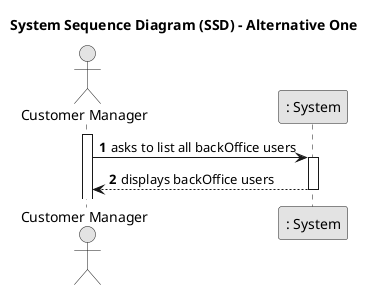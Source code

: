 @startuml
skinparam monochrome true
skinparam packageStyle rectangle
skinparam shadowing false

title System Sequence Diagram (SSD) - Alternative One

autonumber

actor "Customer Manager" as CM
participant ": System" as System

activate CM

    CM -> System : asks to list all backOffice users
    activate System

        System --> CM : displays backOffice users
        deactivate System


@enduml